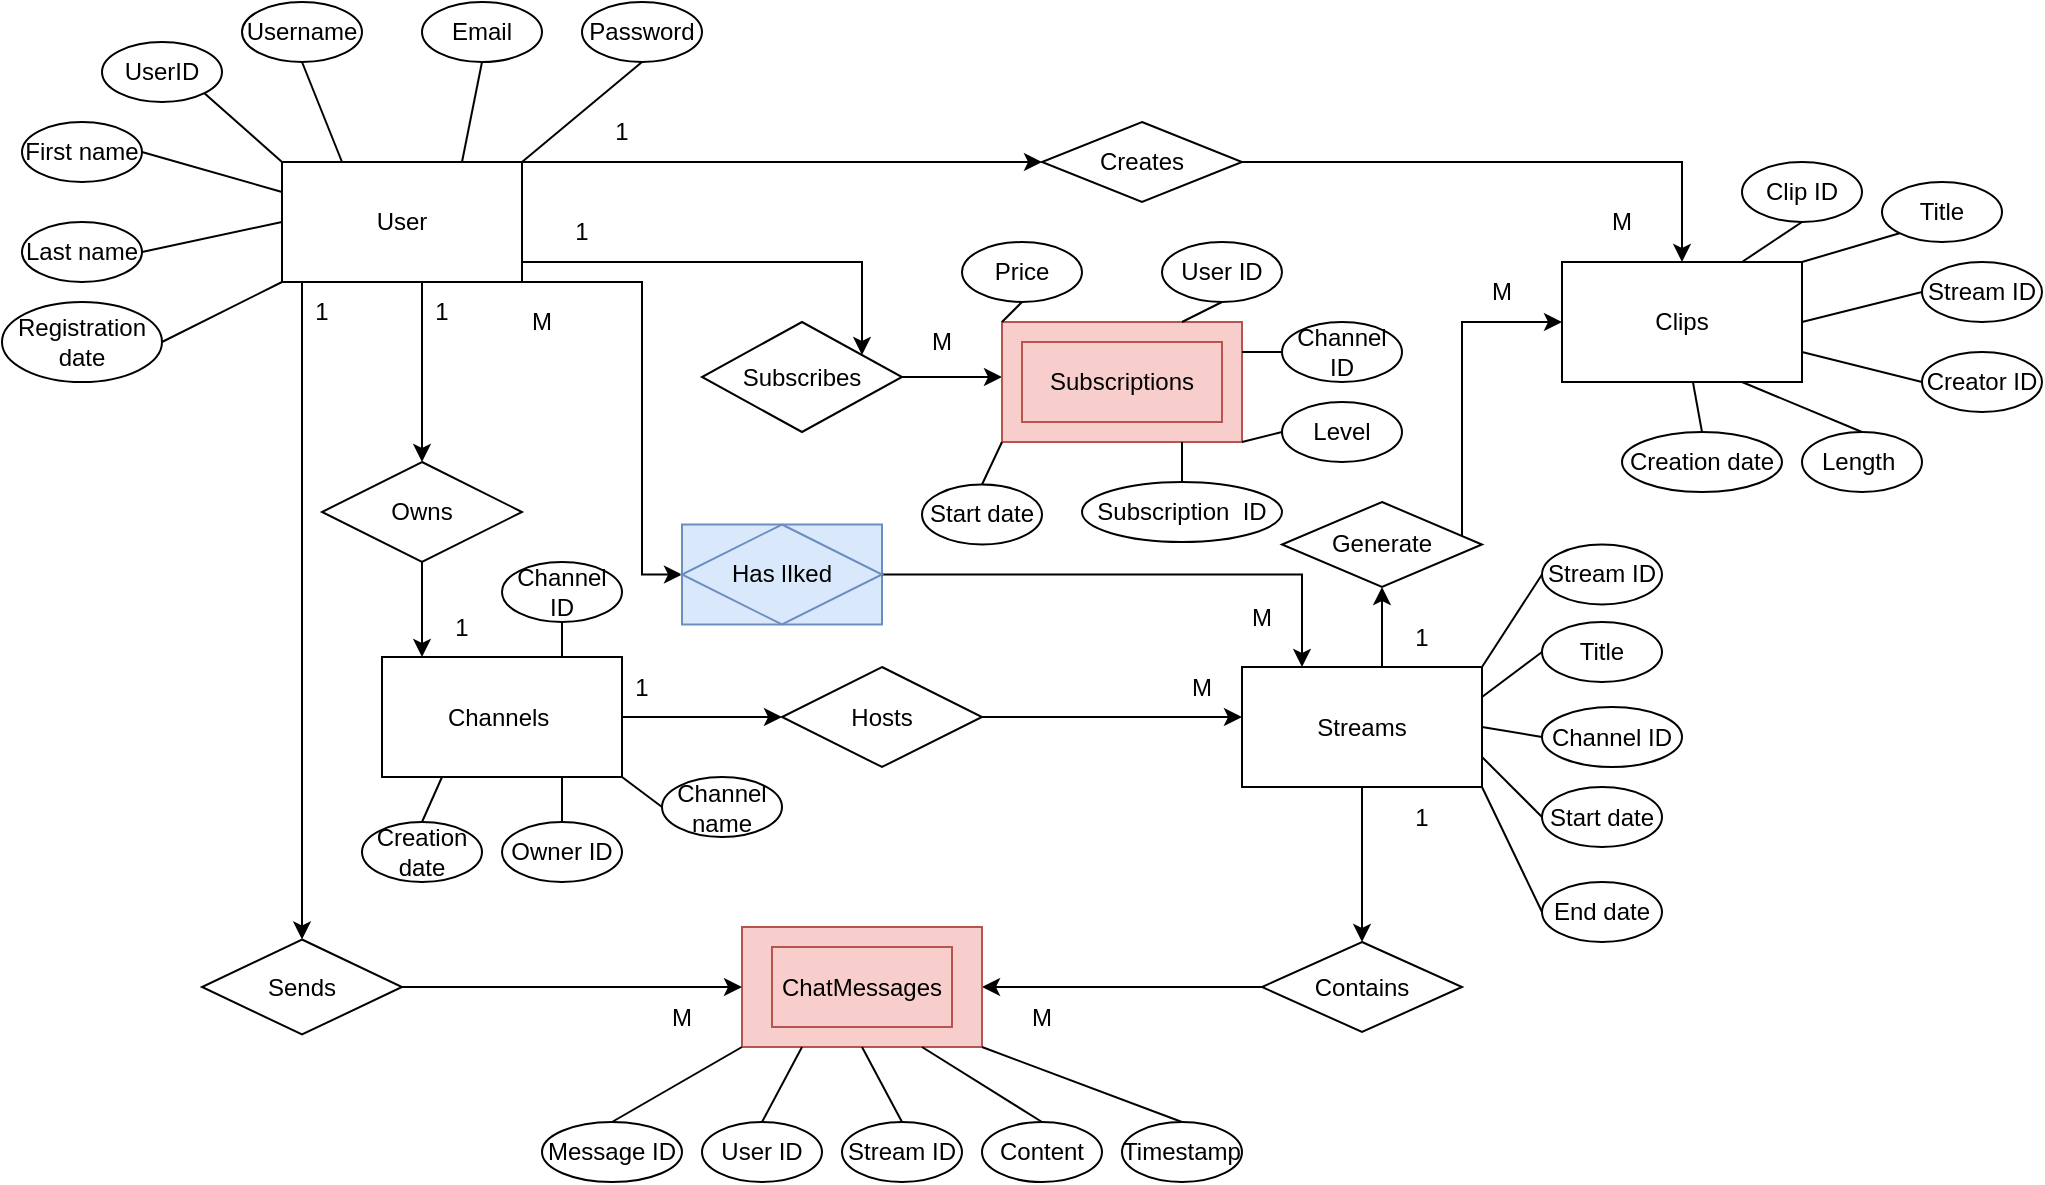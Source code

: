 <mxfile version="24.9.1">
  <diagram name="Page-1" id="dxGUADrtjsU-ueyrWhip">
    <mxGraphModel grid="1" page="1" gridSize="10" guides="1" tooltips="1" connect="1" arrows="1" fold="1" pageScale="1" pageWidth="850" pageHeight="1100" math="0" shadow="0">
      <root>
        <mxCell id="0" />
        <mxCell id="1" parent="0" />
        <mxCell id="Xm4_7lnJgAzcKnX5tmTT-130" value="" style="rounded=0;whiteSpace=wrap;html=1;fillColor=#dae8fc;strokeColor=#6c8ebf;" vertex="1" parent="1">
          <mxGeometry x="260" y="221.25" width="100" height="50" as="geometry" />
        </mxCell>
        <mxCell id="Xm4_7lnJgAzcKnX5tmTT-3" value="" style="edgeStyle=orthogonalEdgeStyle;rounded=0;orthogonalLoop=1;jettySize=auto;html=1;" edge="1" parent="1" source="Xm4_7lnJgAzcKnX5tmTT-1" target="Xm4_7lnJgAzcKnX5tmTT-2">
          <mxGeometry relative="1" as="geometry">
            <Array as="points">
              <mxPoint x="130" y="110" />
              <mxPoint x="130" y="110" />
            </Array>
          </mxGeometry>
        </mxCell>
        <mxCell id="Xm4_7lnJgAzcKnX5tmTT-5" value="" style="edgeStyle=orthogonalEdgeStyle;rounded=0;orthogonalLoop=1;jettySize=auto;html=1;" edge="1" parent="1" source="Xm4_7lnJgAzcKnX5tmTT-1" target="Xm4_7lnJgAzcKnX5tmTT-4">
          <mxGeometry relative="1" as="geometry">
            <Array as="points">
              <mxPoint x="350" y="90" />
            </Array>
          </mxGeometry>
        </mxCell>
        <mxCell id="Xm4_7lnJgAzcKnX5tmTT-30" style="edgeStyle=orthogonalEdgeStyle;rounded=0;orthogonalLoop=1;jettySize=auto;html=1;exitX=1;exitY=0;exitDx=0;exitDy=0;entryX=0;entryY=0.5;entryDx=0;entryDy=0;" edge="1" parent="1" source="Xm4_7lnJgAzcKnX5tmTT-1" target="Xm4_7lnJgAzcKnX5tmTT-29">
          <mxGeometry relative="1" as="geometry">
            <Array as="points">
              <mxPoint x="180" y="40" />
            </Array>
          </mxGeometry>
        </mxCell>
        <mxCell id="Xm4_7lnJgAzcKnX5tmTT-109" style="edgeStyle=orthogonalEdgeStyle;rounded=0;orthogonalLoop=1;jettySize=auto;html=1;exitX=1;exitY=1;exitDx=0;exitDy=0;entryX=0;entryY=0.5;entryDx=0;entryDy=0;" edge="1" parent="1" source="Xm4_7lnJgAzcKnX5tmTT-1" target="Xm4_7lnJgAzcKnX5tmTT-108">
          <mxGeometry relative="1" as="geometry">
            <Array as="points">
              <mxPoint x="240" y="100" />
              <mxPoint x="240" y="246" />
            </Array>
          </mxGeometry>
        </mxCell>
        <mxCell id="Xm4_7lnJgAzcKnX5tmTT-1" value="User" style="rounded=0;whiteSpace=wrap;html=1;glass=0;shadow=0;" vertex="1" parent="1">
          <mxGeometry x="60" y="40" width="120" height="60" as="geometry" />
        </mxCell>
        <mxCell id="Xm4_7lnJgAzcKnX5tmTT-9" value="" style="edgeStyle=orthogonalEdgeStyle;rounded=0;orthogonalLoop=1;jettySize=auto;html=1;" edge="1" parent="1" source="Xm4_7lnJgAzcKnX5tmTT-2" target="Xm4_7lnJgAzcKnX5tmTT-8">
          <mxGeometry relative="1" as="geometry">
            <Array as="points">
              <mxPoint x="130" y="270" />
              <mxPoint x="130" y="270" />
            </Array>
          </mxGeometry>
        </mxCell>
        <mxCell id="Xm4_7lnJgAzcKnX5tmTT-2" value="Owns" style="rhombus;whiteSpace=wrap;html=1;rounded=0;" vertex="1" parent="1">
          <mxGeometry x="80" y="190" width="100" height="50" as="geometry" />
        </mxCell>
        <mxCell id="Xm4_7lnJgAzcKnX5tmTT-7" value="" style="edgeStyle=orthogonalEdgeStyle;rounded=0;orthogonalLoop=1;jettySize=auto;html=1;" edge="1" parent="1" source="Xm4_7lnJgAzcKnX5tmTT-4">
          <mxGeometry relative="1" as="geometry">
            <mxPoint x="420" y="147.5" as="targetPoint" />
          </mxGeometry>
        </mxCell>
        <mxCell id="Xm4_7lnJgAzcKnX5tmTT-4" value="Subscribes" style="rhombus;whiteSpace=wrap;html=1;rounded=0;" vertex="1" parent="1">
          <mxGeometry x="270" y="120" width="100" height="55" as="geometry" />
        </mxCell>
        <mxCell id="Xm4_7lnJgAzcKnX5tmTT-6" value="" style="whiteSpace=wrap;html=1;rounded=0;fillColor=#f8cecc;strokeColor=#b85450;" vertex="1" parent="1">
          <mxGeometry x="420" y="120" width="120" height="60" as="geometry" />
        </mxCell>
        <mxCell id="Xm4_7lnJgAzcKnX5tmTT-11" value="" style="edgeStyle=orthogonalEdgeStyle;rounded=0;orthogonalLoop=1;jettySize=auto;html=1;" edge="1" parent="1" source="Xm4_7lnJgAzcKnX5tmTT-8" target="Xm4_7lnJgAzcKnX5tmTT-10">
          <mxGeometry relative="1" as="geometry" />
        </mxCell>
        <mxCell id="Xm4_7lnJgAzcKnX5tmTT-8" value="Channels&amp;nbsp;" style="whiteSpace=wrap;html=1;rounded=0;" vertex="1" parent="1">
          <mxGeometry x="110" y="287.5" width="120" height="60" as="geometry" />
        </mxCell>
        <mxCell id="Xm4_7lnJgAzcKnX5tmTT-13" value="" style="edgeStyle=orthogonalEdgeStyle;rounded=0;orthogonalLoop=1;jettySize=auto;html=1;" edge="1" parent="1" source="Xm4_7lnJgAzcKnX5tmTT-10" target="Xm4_7lnJgAzcKnX5tmTT-12">
          <mxGeometry relative="1" as="geometry">
            <Array as="points">
              <mxPoint x="510" y="318" />
              <mxPoint x="510" y="318" />
            </Array>
          </mxGeometry>
        </mxCell>
        <mxCell id="Xm4_7lnJgAzcKnX5tmTT-10" value="Hosts" style="rhombus;whiteSpace=wrap;html=1;rounded=0;" vertex="1" parent="1">
          <mxGeometry x="310" y="292.5" width="100" height="50" as="geometry" />
        </mxCell>
        <mxCell id="Xm4_7lnJgAzcKnX5tmTT-15" value="" style="edgeStyle=orthogonalEdgeStyle;rounded=0;orthogonalLoop=1;jettySize=auto;html=1;" edge="1" parent="1" source="Xm4_7lnJgAzcKnX5tmTT-12" target="Xm4_7lnJgAzcKnX5tmTT-14">
          <mxGeometry relative="1" as="geometry" />
        </mxCell>
        <mxCell id="Xm4_7lnJgAzcKnX5tmTT-25" value="" style="edgeStyle=orthogonalEdgeStyle;rounded=0;orthogonalLoop=1;jettySize=auto;html=1;" edge="1" parent="1" source="Xm4_7lnJgAzcKnX5tmTT-12" target="Xm4_7lnJgAzcKnX5tmTT-24">
          <mxGeometry relative="1" as="geometry">
            <Array as="points">
              <mxPoint x="610" y="280" />
              <mxPoint x="610" y="280" />
            </Array>
          </mxGeometry>
        </mxCell>
        <mxCell id="Xm4_7lnJgAzcKnX5tmTT-12" value="Streams" style="whiteSpace=wrap;html=1;rounded=0;" vertex="1" parent="1">
          <mxGeometry x="540" y="292.5" width="120" height="60" as="geometry" />
        </mxCell>
        <mxCell id="Xm4_7lnJgAzcKnX5tmTT-17" value="" style="edgeStyle=orthogonalEdgeStyle;rounded=0;orthogonalLoop=1;jettySize=auto;html=1;" edge="1" parent="1" source="Xm4_7lnJgAzcKnX5tmTT-14" target="Xm4_7lnJgAzcKnX5tmTT-16">
          <mxGeometry relative="1" as="geometry" />
        </mxCell>
        <mxCell id="Xm4_7lnJgAzcKnX5tmTT-14" value="Contains" style="rhombus;whiteSpace=wrap;html=1;rounded=0;" vertex="1" parent="1">
          <mxGeometry x="550" y="430" width="100" height="45" as="geometry" />
        </mxCell>
        <mxCell id="Xm4_7lnJgAzcKnX5tmTT-16" value="" style="whiteSpace=wrap;html=1;rounded=0;fillColor=#f8cecc;strokeColor=#b85450;" vertex="1" parent="1">
          <mxGeometry x="290" y="422.5" width="120" height="60" as="geometry" />
        </mxCell>
        <mxCell id="Xm4_7lnJgAzcKnX5tmTT-23" style="edgeStyle=orthogonalEdgeStyle;rounded=0;orthogonalLoop=1;jettySize=auto;html=1;exitX=0;exitY=1;exitDx=0;exitDy=0;" edge="1" parent="1" source="Xm4_7lnJgAzcKnX5tmTT-1" target="Xm4_7lnJgAzcKnX5tmTT-21">
          <mxGeometry relative="1" as="geometry">
            <Array as="points">
              <mxPoint x="70" y="100" />
            </Array>
          </mxGeometry>
        </mxCell>
        <mxCell id="Xm4_7lnJgAzcKnX5tmTT-22" style="edgeStyle=orthogonalEdgeStyle;rounded=0;orthogonalLoop=1;jettySize=auto;html=1;entryX=0;entryY=0.5;entryDx=0;entryDy=0;" edge="1" parent="1" source="Xm4_7lnJgAzcKnX5tmTT-21" target="Xm4_7lnJgAzcKnX5tmTT-16">
          <mxGeometry relative="1" as="geometry" />
        </mxCell>
        <mxCell id="Xm4_7lnJgAzcKnX5tmTT-21" value="Sends" style="rhombus;whiteSpace=wrap;html=1;" vertex="1" parent="1">
          <mxGeometry x="20" y="428.75" width="100" height="47.5" as="geometry" />
        </mxCell>
        <mxCell id="Xm4_7lnJgAzcKnX5tmTT-27" value="" style="edgeStyle=orthogonalEdgeStyle;rounded=0;orthogonalLoop=1;jettySize=auto;html=1;" edge="1" parent="1" source="Xm4_7lnJgAzcKnX5tmTT-24" target="Xm4_7lnJgAzcKnX5tmTT-26">
          <mxGeometry relative="1" as="geometry">
            <Array as="points">
              <mxPoint x="650" y="120" />
            </Array>
          </mxGeometry>
        </mxCell>
        <mxCell id="Xm4_7lnJgAzcKnX5tmTT-24" value="Generate" style="rhombus;whiteSpace=wrap;html=1;rounded=0;" vertex="1" parent="1">
          <mxGeometry x="560" y="210" width="100" height="42.5" as="geometry" />
        </mxCell>
        <mxCell id="Xm4_7lnJgAzcKnX5tmTT-26" value="Clips" style="whiteSpace=wrap;html=1;rounded=0;" vertex="1" parent="1">
          <mxGeometry x="700" y="90" width="120" height="60" as="geometry" />
        </mxCell>
        <mxCell id="Xm4_7lnJgAzcKnX5tmTT-31" style="edgeStyle=orthogonalEdgeStyle;rounded=0;orthogonalLoop=1;jettySize=auto;html=1;exitX=1;exitY=0.5;exitDx=0;exitDy=0;entryX=0.5;entryY=0;entryDx=0;entryDy=0;" edge="1" parent="1" source="Xm4_7lnJgAzcKnX5tmTT-29" target="Xm4_7lnJgAzcKnX5tmTT-26">
          <mxGeometry relative="1" as="geometry" />
        </mxCell>
        <mxCell id="Xm4_7lnJgAzcKnX5tmTT-29" value="Creates" style="rhombus;whiteSpace=wrap;html=1;" vertex="1" parent="1">
          <mxGeometry x="440" y="20" width="100" height="40" as="geometry" />
        </mxCell>
        <mxCell id="Xm4_7lnJgAzcKnX5tmTT-32" value="Last name" style="ellipse;whiteSpace=wrap;html=1;" vertex="1" parent="1">
          <mxGeometry x="-70" y="70" width="60" height="30" as="geometry" />
        </mxCell>
        <mxCell id="Xm4_7lnJgAzcKnX5tmTT-33" value="First name" style="ellipse;whiteSpace=wrap;html=1;" vertex="1" parent="1">
          <mxGeometry x="-70" y="20" width="60" height="30" as="geometry" />
        </mxCell>
        <mxCell id="Xm4_7lnJgAzcKnX5tmTT-34" value="Username" style="ellipse;whiteSpace=wrap;html=1;" vertex="1" parent="1">
          <mxGeometry x="40" y="-40" width="60" height="30" as="geometry" />
        </mxCell>
        <mxCell id="Xm4_7lnJgAzcKnX5tmTT-35" value="Email" style="ellipse;whiteSpace=wrap;html=1;" vertex="1" parent="1">
          <mxGeometry x="130" y="-40" width="60" height="30" as="geometry" />
        </mxCell>
        <mxCell id="Xm4_7lnJgAzcKnX5tmTT-36" value="UserID" style="ellipse;whiteSpace=wrap;html=1;" vertex="1" parent="1">
          <mxGeometry x="-30" y="-20" width="60" height="30" as="geometry" />
        </mxCell>
        <mxCell id="Xm4_7lnJgAzcKnX5tmTT-37" value="Registration date" style="ellipse;whiteSpace=wrap;html=1;" vertex="1" parent="1">
          <mxGeometry x="-80" y="110" width="80" height="40" as="geometry" />
        </mxCell>
        <mxCell id="Xm4_7lnJgAzcKnX5tmTT-38" value="Password" style="ellipse;whiteSpace=wrap;html=1;" vertex="1" parent="1">
          <mxGeometry x="210" y="-40" width="60" height="30" as="geometry" />
        </mxCell>
        <mxCell id="Xm4_7lnJgAzcKnX5tmTT-41" value="" style="endArrow=none;html=1;rounded=0;entryX=0;entryY=1;entryDx=0;entryDy=0;exitX=1;exitY=0.5;exitDx=0;exitDy=0;" edge="1" parent="1" source="Xm4_7lnJgAzcKnX5tmTT-37" target="Xm4_7lnJgAzcKnX5tmTT-1">
          <mxGeometry width="50" height="50" relative="1" as="geometry">
            <mxPoint x="160" y="230" as="sourcePoint" />
            <mxPoint x="210" y="180" as="targetPoint" />
          </mxGeometry>
        </mxCell>
        <mxCell id="Xm4_7lnJgAzcKnX5tmTT-42" value="" style="endArrow=none;html=1;rounded=0;entryX=0;entryY=0.25;entryDx=0;entryDy=0;exitX=1;exitY=0.5;exitDx=0;exitDy=0;" edge="1" parent="1" source="Xm4_7lnJgAzcKnX5tmTT-33" target="Xm4_7lnJgAzcKnX5tmTT-1">
          <mxGeometry width="50" height="50" relative="1" as="geometry">
            <mxPoint x="10" y="160" as="sourcePoint" />
            <mxPoint x="70" y="130" as="targetPoint" />
          </mxGeometry>
        </mxCell>
        <mxCell id="Xm4_7lnJgAzcKnX5tmTT-43" value="" style="endArrow=none;html=1;rounded=0;entryX=0;entryY=0.5;entryDx=0;entryDy=0;exitX=1;exitY=0.5;exitDx=0;exitDy=0;" edge="1" parent="1" source="Xm4_7lnJgAzcKnX5tmTT-32" target="Xm4_7lnJgAzcKnX5tmTT-1">
          <mxGeometry width="50" height="50" relative="1" as="geometry">
            <mxPoint x="-10" y="90" as="sourcePoint" />
            <mxPoint x="50" y="60" as="targetPoint" />
          </mxGeometry>
        </mxCell>
        <mxCell id="Xm4_7lnJgAzcKnX5tmTT-44" value="" style="endArrow=none;html=1;rounded=0;entryX=0;entryY=0;entryDx=0;entryDy=0;exitX=1;exitY=1;exitDx=0;exitDy=0;" edge="1" parent="1" source="Xm4_7lnJgAzcKnX5tmTT-36" target="Xm4_7lnJgAzcKnX5tmTT-1">
          <mxGeometry width="50" height="50" relative="1" as="geometry">
            <mxPoint x="50" y="20" as="sourcePoint" />
            <mxPoint x="110" y="-10" as="targetPoint" />
          </mxGeometry>
        </mxCell>
        <mxCell id="Xm4_7lnJgAzcKnX5tmTT-45" value="" style="endArrow=none;html=1;rounded=0;entryX=0.25;entryY=0;entryDx=0;entryDy=0;exitX=0.5;exitY=1;exitDx=0;exitDy=0;" edge="1" parent="1" source="Xm4_7lnJgAzcKnX5tmTT-34" target="Xm4_7lnJgAzcKnX5tmTT-1">
          <mxGeometry width="50" height="50" relative="1" as="geometry">
            <mxPoint x="120" as="sourcePoint" />
            <mxPoint x="180" y="-30" as="targetPoint" />
          </mxGeometry>
        </mxCell>
        <mxCell id="Xm4_7lnJgAzcKnX5tmTT-46" value="" style="endArrow=none;html=1;rounded=0;entryX=0.75;entryY=0;entryDx=0;entryDy=0;exitX=0.5;exitY=1;exitDx=0;exitDy=0;" edge="1" parent="1" source="Xm4_7lnJgAzcKnX5tmTT-35" target="Xm4_7lnJgAzcKnX5tmTT-1">
          <mxGeometry width="50" height="50" relative="1" as="geometry">
            <mxPoint x="170" y="10" as="sourcePoint" />
            <mxPoint x="230" y="-20" as="targetPoint" />
          </mxGeometry>
        </mxCell>
        <mxCell id="Xm4_7lnJgAzcKnX5tmTT-47" value="" style="endArrow=none;html=1;rounded=0;entryX=0.5;entryY=1;entryDx=0;entryDy=0;exitX=1;exitY=0;exitDx=0;exitDy=0;" edge="1" parent="1" source="Xm4_7lnJgAzcKnX5tmTT-1" target="Xm4_7lnJgAzcKnX5tmTT-38">
          <mxGeometry width="50" height="50" relative="1" as="geometry">
            <mxPoint x="200" y="20" as="sourcePoint" />
            <mxPoint x="260" y="-10" as="targetPoint" />
          </mxGeometry>
        </mxCell>
        <mxCell id="Xm4_7lnJgAzcKnX5tmTT-52" value="Creation date" style="ellipse;whiteSpace=wrap;html=1;" vertex="1" parent="1">
          <mxGeometry x="100" y="370" width="60" height="30" as="geometry" />
        </mxCell>
        <mxCell id="Xm4_7lnJgAzcKnX5tmTT-53" value="Owner ID" style="ellipse;whiteSpace=wrap;html=1;" vertex="1" parent="1">
          <mxGeometry x="170" y="370" width="60" height="30" as="geometry" />
        </mxCell>
        <mxCell id="Xm4_7lnJgAzcKnX5tmTT-54" value="Channel name" style="ellipse;whiteSpace=wrap;html=1;" vertex="1" parent="1">
          <mxGeometry x="250" y="347.5" width="60" height="30" as="geometry" />
        </mxCell>
        <mxCell id="Xm4_7lnJgAzcKnX5tmTT-56" value="Channel ID" style="ellipse;whiteSpace=wrap;html=1;" vertex="1" parent="1">
          <mxGeometry x="170" y="240" width="60" height="30" as="geometry" />
        </mxCell>
        <mxCell id="Xm4_7lnJgAzcKnX5tmTT-57" value="" style="endArrow=none;html=1;rounded=0;entryX=0.75;entryY=0;entryDx=0;entryDy=0;exitX=0.5;exitY=1;exitDx=0;exitDy=0;" edge="1" parent="1" source="Xm4_7lnJgAzcKnX5tmTT-56" target="Xm4_7lnJgAzcKnX5tmTT-8">
          <mxGeometry width="50" height="50" relative="1" as="geometry">
            <mxPoint x="360" y="240" as="sourcePoint" />
            <mxPoint x="420" y="210" as="targetPoint" />
          </mxGeometry>
        </mxCell>
        <mxCell id="Xm4_7lnJgAzcKnX5tmTT-58" value="" style="endArrow=none;html=1;rounded=0;entryX=1;entryY=1;entryDx=0;entryDy=0;exitX=0;exitY=0.5;exitDx=0;exitDy=0;" edge="1" parent="1" source="Xm4_7lnJgAzcKnX5tmTT-54" target="Xm4_7lnJgAzcKnX5tmTT-8">
          <mxGeometry width="50" height="50" relative="1" as="geometry">
            <mxPoint x="300" y="270" as="sourcePoint" />
            <mxPoint x="360" y="240" as="targetPoint" />
          </mxGeometry>
        </mxCell>
        <mxCell id="Xm4_7lnJgAzcKnX5tmTT-59" value="" style="endArrow=none;html=1;rounded=0;entryX=0.5;entryY=0;entryDx=0;entryDy=0;exitX=0.75;exitY=1;exitDx=0;exitDy=0;" edge="1" parent="1" source="Xm4_7lnJgAzcKnX5tmTT-8" target="Xm4_7lnJgAzcKnX5tmTT-53">
          <mxGeometry width="50" height="50" relative="1" as="geometry">
            <mxPoint x="250" y="410" as="sourcePoint" />
            <mxPoint x="310" y="380" as="targetPoint" />
          </mxGeometry>
        </mxCell>
        <mxCell id="Xm4_7lnJgAzcKnX5tmTT-60" value="" style="endArrow=none;html=1;rounded=0;entryX=0.25;entryY=1;entryDx=0;entryDy=0;exitX=0.5;exitY=0;exitDx=0;exitDy=0;" edge="1" parent="1" source="Xm4_7lnJgAzcKnX5tmTT-52" target="Xm4_7lnJgAzcKnX5tmTT-8">
          <mxGeometry width="50" height="50" relative="1" as="geometry">
            <mxPoint x="360" y="230" as="sourcePoint" />
            <mxPoint x="420" y="200" as="targetPoint" />
          </mxGeometry>
        </mxCell>
        <mxCell id="Xm4_7lnJgAzcKnX5tmTT-61" value="Message ID" style="ellipse;whiteSpace=wrap;html=1;" vertex="1" parent="1">
          <mxGeometry x="190" y="520" width="70" height="30" as="geometry" />
        </mxCell>
        <mxCell id="Xm4_7lnJgAzcKnX5tmTT-62" value="User ID" style="ellipse;whiteSpace=wrap;html=1;" vertex="1" parent="1">
          <mxGeometry x="270" y="520" width="60" height="30" as="geometry" />
        </mxCell>
        <mxCell id="Xm4_7lnJgAzcKnX5tmTT-63" value="Stream ID" style="ellipse;whiteSpace=wrap;html=1;" vertex="1" parent="1">
          <mxGeometry x="340" y="520" width="60" height="30" as="geometry" />
        </mxCell>
        <mxCell id="Xm4_7lnJgAzcKnX5tmTT-64" value="Content" style="ellipse;whiteSpace=wrap;html=1;" vertex="1" parent="1">
          <mxGeometry x="410" y="520" width="60" height="30" as="geometry" />
        </mxCell>
        <mxCell id="Xm4_7lnJgAzcKnX5tmTT-65" value="Timestamp" style="ellipse;whiteSpace=wrap;html=1;" vertex="1" parent="1">
          <mxGeometry x="480" y="520" width="60" height="30" as="geometry" />
        </mxCell>
        <mxCell id="Xm4_7lnJgAzcKnX5tmTT-66" value="" style="endArrow=none;html=1;rounded=0;entryX=0.5;entryY=0;entryDx=0;entryDy=0;exitX=0;exitY=1;exitDx=0;exitDy=0;" edge="1" parent="1" source="Xm4_7lnJgAzcKnX5tmTT-16" target="Xm4_7lnJgAzcKnX5tmTT-61">
          <mxGeometry width="50" height="50" relative="1" as="geometry">
            <mxPoint x="240" y="500" as="sourcePoint" />
            <mxPoint x="240" y="522" as="targetPoint" />
          </mxGeometry>
        </mxCell>
        <mxCell id="Xm4_7lnJgAzcKnX5tmTT-67" value="" style="endArrow=none;html=1;rounded=0;entryX=0.25;entryY=1;entryDx=0;entryDy=0;exitX=0.5;exitY=0;exitDx=0;exitDy=0;" edge="1" parent="1" source="Xm4_7lnJgAzcKnX5tmTT-62" target="Xm4_7lnJgAzcKnX5tmTT-16">
          <mxGeometry width="50" height="50" relative="1" as="geometry">
            <mxPoint x="350" y="590" as="sourcePoint" />
            <mxPoint x="350" y="612" as="targetPoint" />
          </mxGeometry>
        </mxCell>
        <mxCell id="Xm4_7lnJgAzcKnX5tmTT-68" value="" style="endArrow=none;html=1;rounded=0;entryX=0.5;entryY=0;entryDx=0;entryDy=0;exitX=0.5;exitY=1;exitDx=0;exitDy=0;" edge="1" parent="1" source="Xm4_7lnJgAzcKnX5tmTT-16" target="Xm4_7lnJgAzcKnX5tmTT-63">
          <mxGeometry width="50" height="50" relative="1" as="geometry">
            <mxPoint x="390" y="600" as="sourcePoint" />
            <mxPoint x="390" y="622" as="targetPoint" />
          </mxGeometry>
        </mxCell>
        <mxCell id="Xm4_7lnJgAzcKnX5tmTT-69" value="" style="endArrow=none;html=1;rounded=0;entryX=0.5;entryY=0;entryDx=0;entryDy=0;exitX=0.75;exitY=1;exitDx=0;exitDy=0;" edge="1" parent="1" source="Xm4_7lnJgAzcKnX5tmTT-16" target="Xm4_7lnJgAzcKnX5tmTT-64">
          <mxGeometry width="50" height="50" relative="1" as="geometry">
            <mxPoint x="390" y="600" as="sourcePoint" />
            <mxPoint x="390" y="622" as="targetPoint" />
          </mxGeometry>
        </mxCell>
        <mxCell id="Xm4_7lnJgAzcKnX5tmTT-70" value="" style="endArrow=none;html=1;rounded=0;entryX=0.5;entryY=0;entryDx=0;entryDy=0;exitX=1;exitY=1;exitDx=0;exitDy=0;" edge="1" parent="1" source="Xm4_7lnJgAzcKnX5tmTT-16" target="Xm4_7lnJgAzcKnX5tmTT-65">
          <mxGeometry width="50" height="50" relative="1" as="geometry">
            <mxPoint x="430" y="620" as="sourcePoint" />
            <mxPoint x="430" y="642" as="targetPoint" />
          </mxGeometry>
        </mxCell>
        <mxCell id="Xm4_7lnJgAzcKnX5tmTT-71" value="Title" style="ellipse;whiteSpace=wrap;html=1;" vertex="1" parent="1">
          <mxGeometry x="690" y="270" width="60" height="30" as="geometry" />
        </mxCell>
        <mxCell id="Xm4_7lnJgAzcKnX5tmTT-72" value="Start date" style="ellipse;whiteSpace=wrap;html=1;" vertex="1" parent="1">
          <mxGeometry x="690" y="352.5" width="60" height="30" as="geometry" />
        </mxCell>
        <mxCell id="Xm4_7lnJgAzcKnX5tmTT-73" value="Stream ID" style="ellipse;whiteSpace=wrap;html=1;" vertex="1" parent="1">
          <mxGeometry x="690" y="231.25" width="60" height="30" as="geometry" />
        </mxCell>
        <mxCell id="Xm4_7lnJgAzcKnX5tmTT-74" value="End date" style="ellipse;whiteSpace=wrap;html=1;" vertex="1" parent="1">
          <mxGeometry x="690" y="400" width="60" height="30" as="geometry" />
        </mxCell>
        <mxCell id="Xm4_7lnJgAzcKnX5tmTT-75" value="Channel ID" style="ellipse;whiteSpace=wrap;html=1;" vertex="1" parent="1">
          <mxGeometry x="690" y="312.5" width="70" height="30" as="geometry" />
        </mxCell>
        <mxCell id="Xm4_7lnJgAzcKnX5tmTT-76" style="edgeStyle=orthogonalEdgeStyle;rounded=0;orthogonalLoop=1;jettySize=auto;html=1;exitX=0.5;exitY=1;exitDx=0;exitDy=0;" edge="1" parent="1" source="Xm4_7lnJgAzcKnX5tmTT-74" target="Xm4_7lnJgAzcKnX5tmTT-74">
          <mxGeometry relative="1" as="geometry" />
        </mxCell>
        <mxCell id="Xm4_7lnJgAzcKnX5tmTT-77" value="" style="endArrow=none;html=1;rounded=0;entryX=0;entryY=0.5;entryDx=0;entryDy=0;exitX=1;exitY=1;exitDx=0;exitDy=0;" edge="1" parent="1" source="Xm4_7lnJgAzcKnX5tmTT-12" target="Xm4_7lnJgAzcKnX5tmTT-74">
          <mxGeometry width="50" height="50" relative="1" as="geometry">
            <mxPoint x="750" y="500" as="sourcePoint" />
            <mxPoint x="850" y="537" as="targetPoint" />
          </mxGeometry>
        </mxCell>
        <mxCell id="Xm4_7lnJgAzcKnX5tmTT-78" value="" style="endArrow=none;html=1;rounded=0;entryX=0;entryY=0.5;entryDx=0;entryDy=0;exitX=1;exitY=0.75;exitDx=0;exitDy=0;" edge="1" parent="1" source="Xm4_7lnJgAzcKnX5tmTT-12" target="Xm4_7lnJgAzcKnX5tmTT-72">
          <mxGeometry width="50" height="50" relative="1" as="geometry">
            <mxPoint x="760" y="480" as="sourcePoint" />
            <mxPoint x="860" y="517" as="targetPoint" />
          </mxGeometry>
        </mxCell>
        <mxCell id="Xm4_7lnJgAzcKnX5tmTT-79" value="" style="endArrow=none;html=1;rounded=0;entryX=0;entryY=0.5;entryDx=0;entryDy=0;exitX=1;exitY=0.5;exitDx=0;exitDy=0;" edge="1" parent="1" source="Xm4_7lnJgAzcKnX5tmTT-12" target="Xm4_7lnJgAzcKnX5tmTT-75">
          <mxGeometry width="50" height="50" relative="1" as="geometry">
            <mxPoint x="530" y="261.25" as="sourcePoint" />
            <mxPoint x="790" y="455.75" as="targetPoint" />
          </mxGeometry>
        </mxCell>
        <mxCell id="Xm4_7lnJgAzcKnX5tmTT-80" value="" style="endArrow=none;html=1;rounded=0;entryX=0;entryY=0.5;entryDx=0;entryDy=0;exitX=1;exitY=0.25;exitDx=0;exitDy=0;" edge="1" parent="1" source="Xm4_7lnJgAzcKnX5tmTT-12" target="Xm4_7lnJgAzcKnX5tmTT-71">
          <mxGeometry width="50" height="50" relative="1" as="geometry">
            <mxPoint x="710" y="490" as="sourcePoint" />
            <mxPoint x="810" y="527" as="targetPoint" />
          </mxGeometry>
        </mxCell>
        <mxCell id="Xm4_7lnJgAzcKnX5tmTT-81" value="" style="endArrow=none;html=1;rounded=0;entryX=0;entryY=0.5;entryDx=0;entryDy=0;exitX=1;exitY=0;exitDx=0;exitDy=0;" edge="1" parent="1" source="Xm4_7lnJgAzcKnX5tmTT-12" target="Xm4_7lnJgAzcKnX5tmTT-73">
          <mxGeometry width="50" height="50" relative="1" as="geometry">
            <mxPoint x="660" y="430" as="sourcePoint" />
            <mxPoint x="760" y="467" as="targetPoint" />
          </mxGeometry>
        </mxCell>
        <mxCell id="Xm4_7lnJgAzcKnX5tmTT-82" value="Subscription&amp;nbsp; ID" style="ellipse;whiteSpace=wrap;html=1;" vertex="1" parent="1">
          <mxGeometry x="460" y="200" width="100" height="30" as="geometry" />
        </mxCell>
        <mxCell id="Xm4_7lnJgAzcKnX5tmTT-83" value="Start date" style="ellipse;whiteSpace=wrap;html=1;" vertex="1" parent="1">
          <mxGeometry x="380" y="201.25" width="60" height="30" as="geometry" />
        </mxCell>
        <mxCell id="Xm4_7lnJgAzcKnX5tmTT-84" value="Level" style="ellipse;whiteSpace=wrap;html=1;" vertex="1" parent="1">
          <mxGeometry x="560" y="160" width="60" height="30" as="geometry" />
        </mxCell>
        <mxCell id="Xm4_7lnJgAzcKnX5tmTT-85" value="Channel ID" style="ellipse;whiteSpace=wrap;html=1;" vertex="1" parent="1">
          <mxGeometry x="560" y="120" width="60" height="30" as="geometry" />
        </mxCell>
        <mxCell id="Xm4_7lnJgAzcKnX5tmTT-86" value="User ID" style="ellipse;whiteSpace=wrap;html=1;" vertex="1" parent="1">
          <mxGeometry x="500" y="80" width="60" height="30" as="geometry" />
        </mxCell>
        <mxCell id="Xm4_7lnJgAzcKnX5tmTT-88" value="" style="endArrow=none;html=1;rounded=0;entryX=0;entryY=1;entryDx=0;entryDy=0;exitX=0.5;exitY=0;exitDx=0;exitDy=0;" edge="1" parent="1" source="Xm4_7lnJgAzcKnX5tmTT-83" target="Xm4_7lnJgAzcKnX5tmTT-6">
          <mxGeometry width="50" height="50" relative="1" as="geometry">
            <mxPoint x="470" y="260" as="sourcePoint" />
            <mxPoint x="500" y="213" as="targetPoint" />
          </mxGeometry>
        </mxCell>
        <mxCell id="Xm4_7lnJgAzcKnX5tmTT-89" value="" style="endArrow=none;html=1;rounded=0;entryX=0.75;entryY=1;entryDx=0;entryDy=0;exitX=0.5;exitY=0;exitDx=0;exitDy=0;" edge="1" parent="1" source="Xm4_7lnJgAzcKnX5tmTT-82" target="Xm4_7lnJgAzcKnX5tmTT-6">
          <mxGeometry width="50" height="50" relative="1" as="geometry">
            <mxPoint x="490" y="270" as="sourcePoint" />
            <mxPoint x="520" y="223" as="targetPoint" />
          </mxGeometry>
        </mxCell>
        <mxCell id="Xm4_7lnJgAzcKnX5tmTT-90" value="" style="endArrow=none;html=1;rounded=0;entryX=1;entryY=1;entryDx=0;entryDy=0;exitX=0;exitY=0.5;exitDx=0;exitDy=0;" edge="1" parent="1" source="Xm4_7lnJgAzcKnX5tmTT-84" target="Xm4_7lnJgAzcKnX5tmTT-6">
          <mxGeometry width="50" height="50" relative="1" as="geometry">
            <mxPoint x="500" y="270" as="sourcePoint" />
            <mxPoint x="530" y="223" as="targetPoint" />
          </mxGeometry>
        </mxCell>
        <mxCell id="Xm4_7lnJgAzcKnX5tmTT-91" value="" style="endArrow=none;html=1;rounded=0;entryX=0;entryY=0.5;entryDx=0;entryDy=0;exitX=1;exitY=0.25;exitDx=0;exitDy=0;" edge="1" parent="1" source="Xm4_7lnJgAzcKnX5tmTT-6" target="Xm4_7lnJgAzcKnX5tmTT-85">
          <mxGeometry width="50" height="50" relative="1" as="geometry">
            <mxPoint x="480" y="280" as="sourcePoint" />
            <mxPoint x="510" y="233" as="targetPoint" />
          </mxGeometry>
        </mxCell>
        <mxCell id="Xm4_7lnJgAzcKnX5tmTT-92" value="" style="endArrow=none;html=1;rounded=0;entryX=0.5;entryY=1;entryDx=0;entryDy=0;exitX=0.75;exitY=0;exitDx=0;exitDy=0;" edge="1" parent="1" source="Xm4_7lnJgAzcKnX5tmTT-6" target="Xm4_7lnJgAzcKnX5tmTT-86">
          <mxGeometry width="50" height="50" relative="1" as="geometry">
            <mxPoint x="500" y="270" as="sourcePoint" />
            <mxPoint x="530" y="223" as="targetPoint" />
          </mxGeometry>
        </mxCell>
        <mxCell id="Xm4_7lnJgAzcKnX5tmTT-93" value="Length&amp;nbsp;" style="ellipse;whiteSpace=wrap;html=1;" vertex="1" parent="1">
          <mxGeometry x="820" y="175" width="60" height="30" as="geometry" />
        </mxCell>
        <mxCell id="Xm4_7lnJgAzcKnX5tmTT-94" value="Creator ID" style="ellipse;whiteSpace=wrap;html=1;" vertex="1" parent="1">
          <mxGeometry x="880" y="135" width="60" height="30" as="geometry" />
        </mxCell>
        <mxCell id="Xm4_7lnJgAzcKnX5tmTT-95" value="Stream ID" style="ellipse;whiteSpace=wrap;html=1;" vertex="1" parent="1">
          <mxGeometry x="880" y="90" width="60" height="30" as="geometry" />
        </mxCell>
        <mxCell id="Xm4_7lnJgAzcKnX5tmTT-96" value="Title" style="ellipse;whiteSpace=wrap;html=1;" vertex="1" parent="1">
          <mxGeometry x="860" y="50" width="60" height="30" as="geometry" />
        </mxCell>
        <mxCell id="Xm4_7lnJgAzcKnX5tmTT-97" value="Clip ID" style="ellipse;whiteSpace=wrap;html=1;" vertex="1" parent="1">
          <mxGeometry x="790" y="40" width="60" height="30" as="geometry" />
        </mxCell>
        <mxCell id="Xm4_7lnJgAzcKnX5tmTT-98" value="Creation date" style="ellipse;whiteSpace=wrap;html=1;" vertex="1" parent="1">
          <mxGeometry x="730" y="175" width="80" height="30" as="geometry" />
        </mxCell>
        <mxCell id="Xm4_7lnJgAzcKnX5tmTT-100" value="Price" style="ellipse;whiteSpace=wrap;html=1;" vertex="1" parent="1">
          <mxGeometry x="400" y="80" width="60" height="30" as="geometry" />
        </mxCell>
        <mxCell id="Xm4_7lnJgAzcKnX5tmTT-101" value="" style="endArrow=none;html=1;rounded=0;entryX=0;entryY=0;entryDx=0;entryDy=0;exitX=0.5;exitY=1;exitDx=0;exitDy=0;" edge="1" parent="1" source="Xm4_7lnJgAzcKnX5tmTT-100" target="Xm4_7lnJgAzcKnX5tmTT-6">
          <mxGeometry width="50" height="50" relative="1" as="geometry">
            <mxPoint x="480" y="80" as="sourcePoint" />
            <mxPoint x="500" y="70" as="targetPoint" />
          </mxGeometry>
        </mxCell>
        <mxCell id="Xm4_7lnJgAzcKnX5tmTT-102" value="1" style="text;html=1;align=center;verticalAlign=middle;whiteSpace=wrap;rounded=0;" vertex="1" parent="1">
          <mxGeometry x="110" y="100" width="60" height="30" as="geometry" />
        </mxCell>
        <mxCell id="Xm4_7lnJgAzcKnX5tmTT-104" value="1" style="text;html=1;align=center;verticalAlign=middle;whiteSpace=wrap;rounded=0;" vertex="1" parent="1">
          <mxGeometry x="120" y="257.5" width="60" height="30" as="geometry" />
        </mxCell>
        <mxCell id="Xm4_7lnJgAzcKnX5tmTT-105" value="1" style="text;html=1;align=center;verticalAlign=middle;whiteSpace=wrap;rounded=0;" vertex="1" parent="1">
          <mxGeometry x="210" y="287.5" width="60" height="30" as="geometry" />
        </mxCell>
        <mxCell id="Xm4_7lnJgAzcKnX5tmTT-106" value="M" style="text;html=1;align=center;verticalAlign=middle;whiteSpace=wrap;rounded=0;" vertex="1" parent="1">
          <mxGeometry x="490" y="287.5" width="60" height="30" as="geometry" />
        </mxCell>
        <mxCell id="Xm4_7lnJgAzcKnX5tmTT-107" value="1" style="text;html=1;align=center;verticalAlign=middle;whiteSpace=wrap;rounded=0;" vertex="1" parent="1">
          <mxGeometry x="50" y="100" width="60" height="30" as="geometry" />
        </mxCell>
        <mxCell id="Xm4_7lnJgAzcKnX5tmTT-110" style="edgeStyle=orthogonalEdgeStyle;rounded=0;orthogonalLoop=1;jettySize=auto;html=1;exitX=1;exitY=0.5;exitDx=0;exitDy=0;entryX=0.25;entryY=0;entryDx=0;entryDy=0;" edge="1" parent="1" source="Xm4_7lnJgAzcKnX5tmTT-108" target="Xm4_7lnJgAzcKnX5tmTT-12">
          <mxGeometry relative="1" as="geometry" />
        </mxCell>
        <mxCell id="Xm4_7lnJgAzcKnX5tmTT-108" value="Has lIked" style="rhombus;whiteSpace=wrap;html=1;fillColor=#dae8fc;strokeColor=#6c8ebf;" vertex="1" parent="1">
          <mxGeometry x="260" y="221.25" width="100" height="50" as="geometry" />
        </mxCell>
        <mxCell id="Xm4_7lnJgAzcKnX5tmTT-111" value="M" style="text;html=1;align=center;verticalAlign=middle;whiteSpace=wrap;rounded=0;" vertex="1" parent="1">
          <mxGeometry x="160" y="105" width="60" height="30" as="geometry" />
        </mxCell>
        <mxCell id="Xm4_7lnJgAzcKnX5tmTT-112" value="M" style="text;html=1;align=center;verticalAlign=middle;whiteSpace=wrap;rounded=0;" vertex="1" parent="1">
          <mxGeometry x="520" y="252.5" width="60" height="30" as="geometry" />
        </mxCell>
        <mxCell id="Xm4_7lnJgAzcKnX5tmTT-113" value="M" style="text;html=1;align=center;verticalAlign=middle;whiteSpace=wrap;rounded=0;" vertex="1" parent="1">
          <mxGeometry x="230" y="452.5" width="60" height="30" as="geometry" />
        </mxCell>
        <mxCell id="Xm4_7lnJgAzcKnX5tmTT-114" value="M" style="text;html=1;align=center;verticalAlign=middle;whiteSpace=wrap;rounded=0;" vertex="1" parent="1">
          <mxGeometry x="410" y="452.5" width="60" height="30" as="geometry" />
        </mxCell>
        <mxCell id="Xm4_7lnJgAzcKnX5tmTT-115" value="M" style="text;html=1;align=center;verticalAlign=middle;whiteSpace=wrap;rounded=0;" vertex="1" parent="1">
          <mxGeometry x="640" y="90" width="60" height="30" as="geometry" />
        </mxCell>
        <mxCell id="Xm4_7lnJgAzcKnX5tmTT-116" value="M" style="text;html=1;align=center;verticalAlign=middle;whiteSpace=wrap;rounded=0;" vertex="1" parent="1">
          <mxGeometry x="700" y="55" width="60" height="30" as="geometry" />
        </mxCell>
        <mxCell id="Xm4_7lnJgAzcKnX5tmTT-117" value="1" style="text;html=1;align=center;verticalAlign=middle;whiteSpace=wrap;rounded=0;" vertex="1" parent="1">
          <mxGeometry x="200" y="10" width="60" height="30" as="geometry" />
        </mxCell>
        <mxCell id="Xm4_7lnJgAzcKnX5tmTT-118" value="1" style="text;html=1;align=center;verticalAlign=middle;whiteSpace=wrap;rounded=0;" vertex="1" parent="1">
          <mxGeometry x="600" y="352.5" width="60" height="30" as="geometry" />
        </mxCell>
        <mxCell id="Xm4_7lnJgAzcKnX5tmTT-119" value="1" style="text;html=1;align=center;verticalAlign=middle;whiteSpace=wrap;rounded=0;" vertex="1" parent="1">
          <mxGeometry x="600" y="262.5" width="60" height="30" as="geometry" />
        </mxCell>
        <mxCell id="Xm4_7lnJgAzcKnX5tmTT-120" value="1" style="text;html=1;align=center;verticalAlign=middle;whiteSpace=wrap;rounded=0;" vertex="1" parent="1">
          <mxGeometry x="180" y="60" width="60" height="30" as="geometry" />
        </mxCell>
        <mxCell id="Xm4_7lnJgAzcKnX5tmTT-121" value="M" style="text;html=1;align=center;verticalAlign=middle;whiteSpace=wrap;rounded=0;" vertex="1" parent="1">
          <mxGeometry x="360" y="115" width="60" height="30" as="geometry" />
        </mxCell>
        <mxCell id="Xm4_7lnJgAzcKnX5tmTT-122" value="" style="endArrow=none;html=1;rounded=0;exitX=0.5;exitY=0;exitDx=0;exitDy=0;" edge="1" parent="1" source="Xm4_7lnJgAzcKnX5tmTT-98" target="Xm4_7lnJgAzcKnX5tmTT-26">
          <mxGeometry width="50" height="50" relative="1" as="geometry">
            <mxPoint x="860" y="240" as="sourcePoint" />
            <mxPoint x="890" y="193" as="targetPoint" />
          </mxGeometry>
        </mxCell>
        <mxCell id="Xm4_7lnJgAzcKnX5tmTT-123" value="" style="endArrow=none;html=1;rounded=0;entryX=0.75;entryY=1;entryDx=0;entryDy=0;exitX=0.5;exitY=0;exitDx=0;exitDy=0;" edge="1" parent="1" source="Xm4_7lnJgAzcKnX5tmTT-93" target="Xm4_7lnJgAzcKnX5tmTT-26">
          <mxGeometry width="50" height="50" relative="1" as="geometry">
            <mxPoint x="910" y="210" as="sourcePoint" />
            <mxPoint x="940" y="163" as="targetPoint" />
          </mxGeometry>
        </mxCell>
        <mxCell id="Xm4_7lnJgAzcKnX5tmTT-124" value="" style="endArrow=none;html=1;rounded=0;entryX=0;entryY=0.5;entryDx=0;entryDy=0;exitX=1;exitY=0.75;exitDx=0;exitDy=0;" edge="1" parent="1" source="Xm4_7lnJgAzcKnX5tmTT-26" target="Xm4_7lnJgAzcKnX5tmTT-94">
          <mxGeometry width="50" height="50" relative="1" as="geometry">
            <mxPoint x="920" y="230" as="sourcePoint" />
            <mxPoint x="950" y="183" as="targetPoint" />
          </mxGeometry>
        </mxCell>
        <mxCell id="Xm4_7lnJgAzcKnX5tmTT-125" value="" style="endArrow=none;html=1;rounded=0;entryX=0;entryY=0.5;entryDx=0;entryDy=0;exitX=1;exitY=0.5;exitDx=0;exitDy=0;" edge="1" parent="1" source="Xm4_7lnJgAzcKnX5tmTT-26" target="Xm4_7lnJgAzcKnX5tmTT-95">
          <mxGeometry width="50" height="50" relative="1" as="geometry">
            <mxPoint x="930" y="230" as="sourcePoint" />
            <mxPoint x="960" y="183" as="targetPoint" />
          </mxGeometry>
        </mxCell>
        <mxCell id="Xm4_7lnJgAzcKnX5tmTT-126" value="" style="endArrow=none;html=1;rounded=0;entryX=0;entryY=1;entryDx=0;entryDy=0;exitX=1;exitY=0;exitDx=0;exitDy=0;" edge="1" parent="1" source="Xm4_7lnJgAzcKnX5tmTT-26" target="Xm4_7lnJgAzcKnX5tmTT-96">
          <mxGeometry width="50" height="50" relative="1" as="geometry">
            <mxPoint x="920" y="240" as="sourcePoint" />
            <mxPoint x="950" y="193" as="targetPoint" />
          </mxGeometry>
        </mxCell>
        <mxCell id="Xm4_7lnJgAzcKnX5tmTT-127" value="" style="endArrow=none;html=1;rounded=0;entryX=0.5;entryY=1;entryDx=0;entryDy=0;exitX=0.75;exitY=0;exitDx=0;exitDy=0;" edge="1" parent="1" source="Xm4_7lnJgAzcKnX5tmTT-26" target="Xm4_7lnJgAzcKnX5tmTT-97">
          <mxGeometry width="50" height="50" relative="1" as="geometry">
            <mxPoint x="890" y="240" as="sourcePoint" />
            <mxPoint x="920" y="193" as="targetPoint" />
          </mxGeometry>
        </mxCell>
        <mxCell id="Xm4_7lnJgAzcKnX5tmTT-128" value="Subscriptions" style="rounded=0;whiteSpace=wrap;html=1;fillColor=#f8cecc;strokeColor=#b85450;" vertex="1" parent="1">
          <mxGeometry x="430" y="130" width="100" height="40" as="geometry" />
        </mxCell>
        <mxCell id="Xm4_7lnJgAzcKnX5tmTT-129" value="ChatMessages" style="rounded=0;whiteSpace=wrap;html=1;fillColor=#f8cecc;strokeColor=#b85450;" vertex="1" parent="1">
          <mxGeometry x="305" y="432.5" width="90" height="40" as="geometry" />
        </mxCell>
      </root>
    </mxGraphModel>
  </diagram>
</mxfile>
